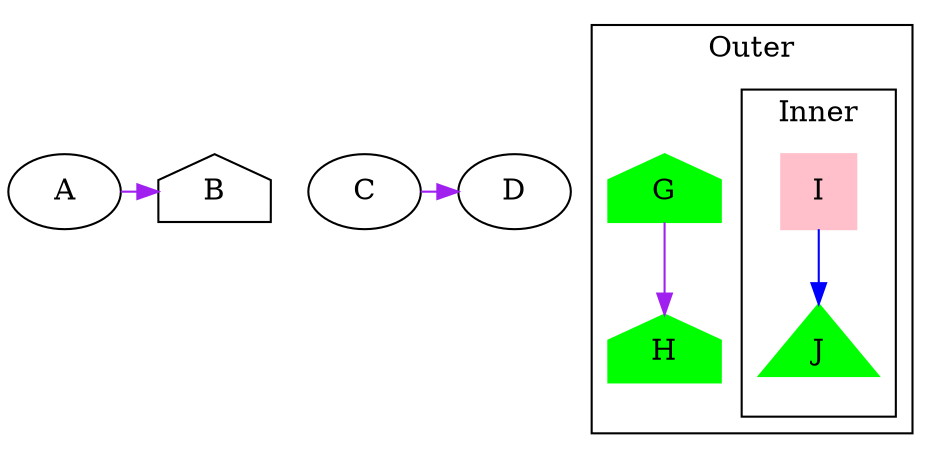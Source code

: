 strict digraph graph_55
{
	A [shape = oval]

	node [shape = house]
	edge [color = purple]

	{
		rank = same
		B
		node [shape = oval]
		A -> B
		{ C -> D }
	}

	node [color = green style = filled]

	subgraph cluster_outer
	{
		G -> H
		label = Outer
		subgraph cluster_inner
		{
			node [shape = triangle]
			edge [color = blue]
			I [color = pink shape = square]
			I -> J
			label = Inner
		}
	}
	graph [rankdir = TB]
}
